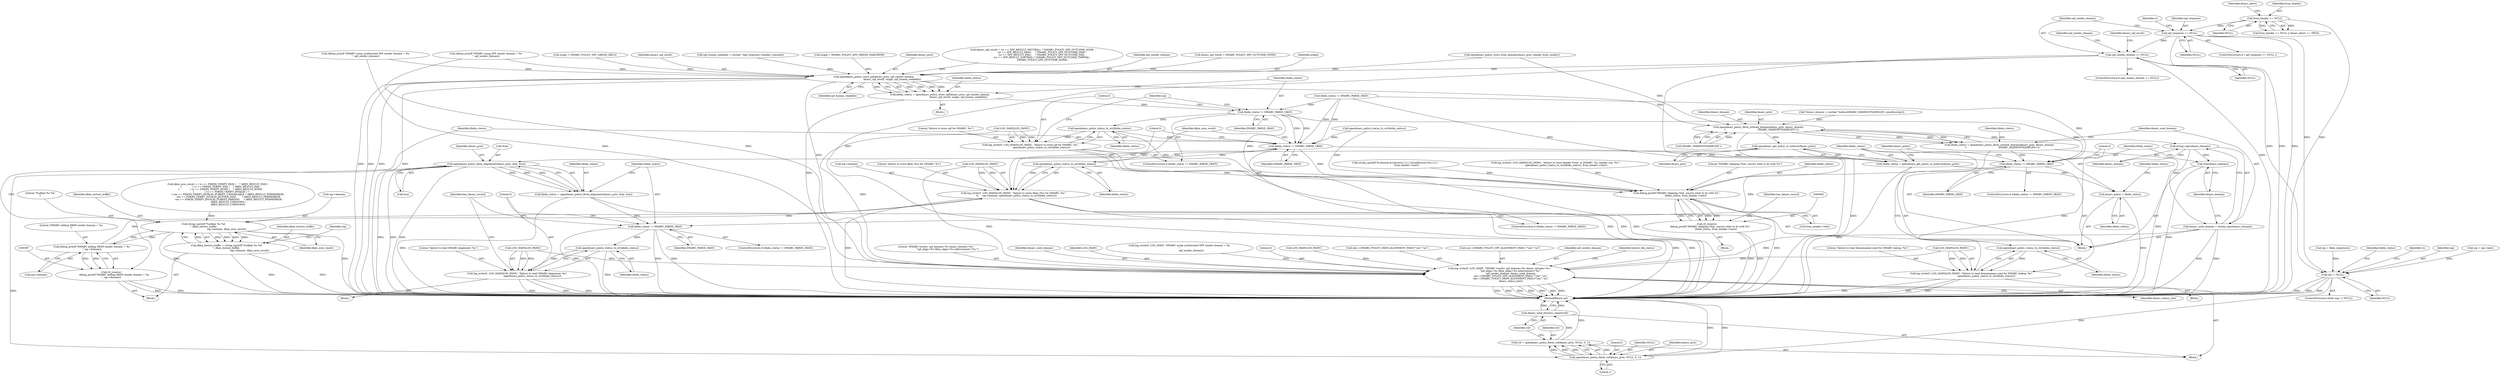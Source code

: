 digraph "0_exim_5b7a7c051c9ab9ee7c924a611f90ef2be03e0ad0@API" {
"1000207" [label="(Call,spf_sender_domain == NULL)"];
"1000202" [label="(Call,spf_response == NULL)"];
"1000150" [label="(Call,from_header == NULL)"];
"1000327" [label="(Call,opendmarc_policy_store_spf(dmarc_pctx, spf_sender_domain,\n                                                dmarc_spf_result, origin, spf_human_readable))"];
"1000325" [label="(Call,libdm_status = opendmarc_policy_store_spf(dmarc_pctx, spf_sender_domain,\n                                                dmarc_spf_result, origin, spf_human_readable))"];
"1000334" [label="(Call,libdm_status != DMARC_PARSE_OKAY)"];
"1000343" [label="(Call,opendmarc_policy_status_to_str(libdm_status))"];
"1000337" [label="(Call,log_write(0, LOG_MAIN|LOG_PANIC, \"failure to store spf for DMARC: %s\",\n                             opendmarc_policy_status_to_str(libdm_status)))"];
"1000394" [label="(Call,libdm_status != DMARC_PARSE_OKAY)"];
"1000406" [label="(Call,opendmarc_policy_status_to_str(libdm_status))"];
"1000397" [label="(Call,log_write(0, LOG_MAIN|LOG_PANIC, \"failure to store dkim (%s) for DMARC: %s\",\n        \t\t     sig->domain, opendmarc_policy_status_to_str(libdm_status)))"];
"1000448" [label="(Call,string_sprintf(\"%sdkim %s %d\n\", dkim_history_buffer,\n                                                             sig->domain, dkim_ares_result))"];
"1000388" [label="(Call,debug_printf(\"DMARC adding DKIM sender domain = %s\n\", sig->domain))"];
"1000386" [label="(Call,(D_receive)\n        debug_printf(\"DMARC adding DKIM sender domain = %s\n\", sig->domain))"];
"1000446" [label="(Call,dkim_history_buffer = string_sprintf(\"%sdkim %s %d\n\", dkim_history_buffer,\n                                                             sig->domain, dkim_ares_result))"];
"1000494" [label="(Call,debug_printf(\"DMARC skipping (%d), unsure what to do with %s\",\n                        libdm_status, from_header->text))"];
"1000492" [label="(Call,(D_receive)\n          debug_printf(\"DMARC skipping (%d), unsure what to do with %s\",\n                        libdm_status, from_header->text))"];
"1000528" [label="(Call,libdm_status != DMARC_PARSE_OKAY)"];
"1000538" [label="(Call,opendmarc_policy_status_to_str(libdm_status))"];
"1000532" [label="(Call,log_write(0, LOG_MAIN|LOG_PANIC, \"failure to read domainname used for DMARC lookup: %s\",\n                                       opendmarc_policy_status_to_str(libdm_status)))"];
"1000615" [label="(Call,libdm_status != DMARC_PARSE_OKAY)"];
"1000625" [label="(Call,opendmarc_policy_status_to_str(libdm_status))"];
"1000619" [label="(Call,log_write(0, LOG_MAIN|LOG_PANIC, \"failure to read DMARC alignment: %s\",\n                                       opendmarc_policy_status_to_str(libdm_status)))"];
"1000515" [label="(Call,opendmarc_policy_fetch_utilized_domain(dmarc_pctx, dmarc_domain,\n        \t                                          DMARC_MAXHOSTNAMELEN-1))"];
"1000513" [label="(Call,libdm_status = opendmarc_policy_fetch_utilized_domain(dmarc_pctx, dmarc_domain,\n        \t                                          DMARC_MAXHOSTNAMELEN-1))"];
"1000523" [label="(Call,string_copy(dmarc_domain))"];
"1000521" [label="(Call,dmarc_used_domain = string_copy(dmarc_domain))"];
"1000632" [label="(Call,log_write(0, LOG_MAIN, \"DMARC results: spf_domain=%s dmarc_domain=%s \"\n                             \"spf_align=%s dkim_align=%s enforcement='%s'\",\n                             spf_sender_domain, dmarc_used_domain,\n                             (sa==DMARC_POLICY_SPF_ALIGNMENT_PASS) ?\"yes\":\"no\",\n                             (da==DMARC_POLICY_DKIM_ALIGNMENT_PASS)?\"yes\":\"no\",\n                             dmarc_status_text))"];
"1000525" [label="(Call,free(dmarc_domain))"];
"1000542" [label="(Call,opendmarc_get_policy_to_enforce(dmarc_pctx))"];
"1000540" [label="(Call,libdm_status = opendmarc_get_policy_to_enforce(dmarc_pctx))"];
"1000544" [label="(Call,dmarc_policy = libdm_status)"];
"1000608" [label="(Call,opendmarc_policy_fetch_alignment(dmarc_pctx, &da, &sa))"];
"1000606" [label="(Call,libdm_status = opendmarc_policy_fetch_alignment(dmarc_pctx, &da, &sa))"];
"1000656" [label="(Call,opendmarc_policy_fetch_ruf(dmarc_pctx, NULL, 0, 1))"];
"1000654" [label="(Call,ruf = opendmarc_policy_fetch_ruf(dmarc_pctx, NULL, 0, 1))"];
"1000661" [label="(Call,dmarc_send_forensic_report(ruf))"];
"1000350" [label="(Call,sig != NULL)"];
"1000607" [label="(Identifier,libdm_status)"];
"1000325" [label="(Call,libdm_status = opendmarc_policy_store_spf(dmarc_pctx, spf_sender_domain,\n                                                dmarc_spf_result, origin, spf_human_readable))"];
"1000448" [label="(Call,string_sprintf(\"%sdkim %s %d\n\", dkim_history_buffer,\n                                                             sig->domain, dkim_ares_result))"];
"1000501" [label="(Identifier,has_dmarc_record)"];
"1000221" [label="(Call,debug_printf(\"DMARC using synthesized SPF sender domain = %s\n\", spf_sender_domain))"];
"1000179" [label="(Call,opendmarc_policy_store_from_domain(dmarc_pctx, header_from_sender))"];
"1000494" [label="(Call,debug_printf(\"DMARC skipping (%d), unsure what to do with %s\",\n                        libdm_status, from_header->text))"];
"1000193" [label="(Call,opendmarc_policy_status_to_str(libdm_status))"];
"1000620" [label="(Literal,0)"];
"1000537" [label="(Literal,\"failure to read domainname used for DMARC lookup: %s\")"];
"1000659" [label="(Literal,0)"];
"1000230" [label="(Call,origin = DMARC_POLICY_SPF_ORIGIN_HELO)"];
"1000632" [label="(Call,log_write(0, LOG_MAIN, \"DMARC results: spf_domain=%s dmarc_domain=%s \"\n                             \"spf_align=%s dkim_align=%s enforcement='%s'\",\n                             spf_sender_domain, dmarc_used_domain,\n                             (sa==DMARC_POLICY_SPF_ALIGNMENT_PASS) ?\"yes\":\"no\",\n                             (da==DMARC_POLICY_DKIM_ALIGNMENT_PASS)?\"yes\":\"no\",\n                             dmarc_status_text))"];
"1000626" [label="(Identifier,libdm_status)"];
"1000345" [label="(Call,sig = dkim_signatures)"];
"1000635" [label="(Literal,\"DMARC results: spf_domain=%s dmarc_domain=%s \"\n                             \"spf_align=%s dkim_align=%s enforcement='%s'\")"];
"1000209" [label="(Identifier,NULL)"];
"1000662" [label="(Identifier,ruf)"];
"1000339" [label="(Call,LOG_MAIN|LOG_PANIC)"];
"1000541" [label="(Identifier,libdm_status)"];
"1000525" [label="(Call,free(dmarc_domain))"];
"1000343" [label="(Call,opendmarc_policy_status_to_str(libdm_status))"];
"1000534" [label="(Call,LOG_MAIN|LOG_PANIC)"];
"1000208" [label="(Identifier,spf_sender_domain)"];
"1000462" [label="(Block,)"];
"1000150" [label="(Call,from_header == NULL)"];
"1000389" [label="(Literal,\"DMARC adding DKIM sender domain = %s\n\")"];
"1000656" [label="(Call,opendmarc_policy_fetch_ruf(dmarc_pctx, NULL, 0, 1))"];
"1000532" [label="(Call,log_write(0, LOG_MAIN|LOG_PANIC, \"failure to read domainname used for DMARC lookup: %s\",\n                                       opendmarc_policy_status_to_str(libdm_status)))"];
"1000402" [label="(Literal,\"failure to store dkim (%s) for DMARC: %s\")"];
"1000492" [label="(Call,(D_receive)\n          debug_printf(\"DMARC skipping (%d), unsure what to do with %s\",\n                        libdm_status, from_header->text))"];
"1000625" [label="(Call,opendmarc_policy_status_to_str(libdm_status))"];
"1000456" [label="(Identifier,sig)"];
"1000619" [label="(Call,log_write(0, LOG_MAIN|LOG_PANIC, \"failure to read DMARC alignment: %s\",\n                                       opendmarc_policy_status_to_str(libdm_status)))"];
"1000614" [label="(ControlStructure,if (libdm_status != DMARC_PARSE_OKAY))"];
"1000660" [label="(Literal,1)"];
"1000495" [label="(Literal,\"DMARC skipping (%d), unsure what to do with %s\")"];
"1000527" [label="(ControlStructure,if (libdm_status != DMARC_PARSE_OKAY))"];
"1000454" [label="(Identifier,dkim_ares_result)"];
"1000394" [label="(Call,libdm_status != DMARC_PARSE_OKAY)"];
"1000388" [label="(Call,debug_printf(\"DMARC adding DKIM sender domain = %s\n\", sig->domain))"];
"1000637" [label="(Identifier,dmarc_used_domain)"];
"1000542" [label="(Call,opendmarc_get_policy_to_enforce(dmarc_pctx))"];
"1000496" [label="(Identifier,libdm_status)"];
"1000517" [label="(Identifier,dmarc_domain)"];
"1000390" [label="(Call,sig->domain)"];
"1000661" [label="(Call,dmarc_send_forensic_report(ruf))"];
"1000531" [label="(Block,)"];
"1000515" [label="(Call,opendmarc_policy_fetch_utilized_domain(dmarc_pctx, dmarc_domain,\n        \t                                          DMARC_MAXHOSTNAMELEN-1))"];
"1000617" [label="(Identifier,DMARC_PARSE_OKAY)"];
"1000461" [label="(Identifier,libdm_status)"];
"1000523" [label="(Call,string_copy(dmarc_domain))"];
"1000338" [label="(Literal,0)"];
"1000346" [label="(Identifier,sig)"];
"1000618" [label="(Block,)"];
"1000396" [label="(Identifier,DMARC_PARSE_OKAY)"];
"1000204" [label="(Identifier,NULL)"];
"1000449" [label="(Literal,\"%sdkim %s %d\n\")"];
"1000212" [label="(Identifier,spf_sender_domain)"];
"1000225" [label="(Identifier,dmarc_spf_result)"];
"1000655" [label="(Identifier,ruf)"];
"1000164" [label="(Call,string_sprintf(\"${domain:${extract{1}{:}{${addresses:%s}}}}\",\n                             from_header->text))"];
"1000403" [label="(Call,sig->domain)"];
"1000616" [label="(Identifier,libdm_status)"];
"1000654" [label="(Call,ruf = opendmarc_policy_fetch_ruf(dmarc_pctx, NULL, 0, 1))"];
"1000544" [label="(Call,dmarc_policy = libdm_status)"];
"1000237" [label="(Identifier,sr)"];
"1000539" [label="(Identifier,libdm_status)"];
"1000359" [label="(Identifier,vs)"];
"1000203" [label="(Identifier,spf_response)"];
"1000334" [label="(Call,libdm_status != DMARC_PARSE_OKAY)"];
"1000624" [label="(Literal,\"failure to read DMARC alignment: %s\")"];
"1000608" [label="(Call,opendmarc_policy_fetch_alignment(dmarc_pctx, &da, &sa))"];
"1000514" [label="(Identifier,libdm_status)"];
"1000202" [label="(Call,spf_response == NULL)"];
"1000349" [label="(ControlStructure,while (sig != NULL))"];
"1000351" [label="(Identifier,sig)"];
"1000149" [label="(Call,from_header == NULL || dmarc_abort == TRUE)"];
"1000330" [label="(Identifier,dmarc_spf_result)"];
"1000450" [label="(Identifier,dkim_history_buffer)"];
"1000154" [label="(Identifier,dmarc_abort)"];
"1000658" [label="(Identifier,NULL)"];
"1000344" [label="(Identifier,libdm_status)"];
"1000629" [label="(Identifier,has_dmarc_record)"];
"1000610" [label="(Call,&da)"];
"1000201" [label="(ControlStructure,if ( spf_response == NULL ))"];
"1000521" [label="(Call,dmarc_used_domain = string_copy(dmarc_domain))"];
"1000634" [label="(Identifier,LOG_MAIN)"];
"1000530" [label="(Identifier,DMARC_PARSE_OKAY)"];
"1000609" [label="(Identifier,dmarc_pctx)"];
"1000151" [label="(Identifier,from_header)"];
"1000214" [label="(Call,log_write(0, LOG_MAIN, \"DMARC using synthesized SPF sender domain = %s\n\",\n                               spf_sender_domain))"];
"1000633" [label="(Literal,0)"];
"1000663" [label="(MethodReturn,int)"];
"1000408" [label="(Call,dkim_ares_result = ( vs == PDKIM_VERIFY_PASS )    ? ARES_RESULT_PASS :\n        \t              ( vs == PDKIM_VERIFY_FAIL )    ? ARES_RESULT_FAIL :\n        \t              ( vs == PDKIM_VERIFY_NONE )    ? ARES_RESULT_NONE :\n        \t              ( vs == PDKIM_VERIFY_INVALID ) ?\n                           ( ves == PDKIM_VERIFY_INVALID_PUBKEY_UNAVAILABLE ? ARES_RESULT_PERMERROR :\n                             ves == PDKIM_VERIFY_INVALID_BUFFER_SIZE        ? ARES_RESULT_PERMERROR :\n                             ves == PDKIM_VERIFY_INVALID_PUBKEY_PARSING     ? ARES_RESULT_PERMERROR :\n                             ARES_RESULT_UNKNOWN ) :\n                          ARES_RESULT_UNKNOWN)"];
"1000332" [label="(Identifier,spf_human_readable)"];
"1000657" [label="(Identifier,dmarc_pctx)"];
"1000526" [label="(Identifier,dmarc_domain)"];
"1000650" [label="(Identifier,dmarc_status_text)"];
"1000314" [label="(Call,debug_printf(\"DMARC using SPF sender domain = %s\n\", spf_sender_domain))"];
"1000326" [label="(Identifier,libdm_status)"];
"1000120" [label="(Block,)"];
"1000524" [label="(Identifier,dmarc_domain)"];
"1000538" [label="(Call,opendmarc_policy_status_to_str(libdm_status))"];
"1000189" [label="(Call,LOG_MAIN|LOG_PANIC)"];
"1000305" [label="(Call,spf_human_readable = (uschar *)spf_response->header_comment)"];
"1000528" [label="(Call,libdm_status != DMARC_PARSE_OKAY)"];
"1000497" [label="(Call,from_header->text)"];
"1000152" [label="(Identifier,NULL)"];
"1000327" [label="(Call,opendmarc_policy_store_spf(dmarc_pctx, spf_sender_domain,\n                                                dmarc_spf_result, origin, spf_human_readable))"];
"1000302" [label="(Call,origin = DMARC_POLICY_SPF_ORIGIN_MAILFROM)"];
"1000615" [label="(Call,libdm_status != DMARC_PARSE_OKAY)"];
"1000606" [label="(Call,libdm_status = opendmarc_policy_fetch_alignment(dmarc_pctx, &da, &sa))"];
"1000621" [label="(Call,LOG_MAIN|LOG_PANIC)"];
"1000336" [label="(Identifier,DMARC_PARSE_OKAY)"];
"1000328" [label="(Identifier,dmarc_pctx)"];
"1000342" [label="(Literal,\"failure to store spf for DMARC: %s\")"];
"1000644" [label="(Call,(da==DMARC_POLICY_DKIM_ALIGNMENT_PASS)?\"yes\":\"no\")"];
"1000337" [label="(Call,log_write(0, LOG_MAIN|LOG_PANIC, \"failure to store spf for DMARC: %s\",\n                             opendmarc_policy_status_to_str(libdm_status)))"];
"1000353" [label="(Block,)"];
"1000516" [label="(Identifier,dmarc_pctx)"];
"1000398" [label="(Literal,0)"];
"1000183" [label="(Call,libdm_status != DMARC_PARSE_OKAY)"];
"1000397" [label="(Call,log_write(0, LOG_MAIN|LOG_PANIC, \"failure to store dkim (%s) for DMARC: %s\",\n        \t\t     sig->domain, opendmarc_policy_status_to_str(libdm_status)))"];
"1000451" [label="(Call,sig->domain)"];
"1000386" [label="(Call,(D_receive)\n        debug_printf(\"DMARC adding DKIM sender domain = %s\n\", sig->domain))"];
"1000612" [label="(Call,&sa)"];
"1000352" [label="(Identifier,NULL)"];
"1000447" [label="(Identifier,dkim_history_buffer)"];
"1000631" [label="(Block,)"];
"1000350" [label="(Call,sig != NULL)"];
"1000406" [label="(Call,opendmarc_policy_status_to_str(libdm_status))"];
"1000638" [label="(Call,(sa==DMARC_POLICY_SPF_ALIGNMENT_PASS) ?\"yes\":\"no\")"];
"1000206" [label="(ControlStructure,if (spf_sender_domain == NULL))"];
"1000241" [label="(Call,dmarc_spf_result = (sr == SPF_RESULT_NEUTRAL)  ? DMARC_POLICY_SPF_OUTCOME_NONE :\n                         (sr == SPF_RESULT_PASS)     ? DMARC_POLICY_SPF_OUTCOME_PASS :\n                         (sr == SPF_RESULT_FAIL)     ? DMARC_POLICY_SPF_OUTCOME_FAIL :\n                         (sr == SPF_RESULT_SOFTFAIL) ? DMARC_POLICY_SPF_OUTCOME_TMPFAIL :\n                         DMARC_POLICY_SPF_OUTCOME_NONE)"];
"1000540" [label="(Call,libdm_status = opendmarc_get_policy_to_enforce(dmarc_pctx))"];
"1000543" [label="(Identifier,dmarc_pctx)"];
"1000518" [label="(Call,DMARC_MAXHOSTNAMELEN-1)"];
"1000333" [label="(ControlStructure,if (libdm_status != DMARC_PARSE_OKAY))"];
"1000329" [label="(Identifier,spf_sender_domain)"];
"1000455" [label="(Call,sig = sig->next)"];
"1000224" [label="(Call,dmarc_spf_result = DMARC_POLICY_SPF_OUTCOME_NONE)"];
"1000548" [label="(Identifier,libdm_status)"];
"1000393" [label="(ControlStructure,if (libdm_status != DMARC_PARSE_OKAY))"];
"1000545" [label="(Identifier,dmarc_policy)"];
"1000636" [label="(Identifier,spf_sender_domain)"];
"1000513" [label="(Call,libdm_status = opendmarc_policy_fetch_utilized_domain(dmarc_pctx, dmarc_domain,\n        \t                                          DMARC_MAXHOSTNAMELEN-1))"];
"1000522" [label="(Identifier,dmarc_used_domain)"];
"1000446" [label="(Call,dkim_history_buffer = string_sprintf(\"%sdkim %s %d\n\", dkim_history_buffer,\n                                                             sig->domain, dkim_ares_result))"];
"1000399" [label="(Call,LOG_MAIN|LOG_PANIC)"];
"1000409" [label="(Identifier,dkim_ares_result)"];
"1000187" [label="(Call,log_write(0, LOG_MAIN|LOG_PANIC, \"failure to store header From: in DMARC: %s, header was '%s'\",\n                           opendmarc_policy_status_to_str(libdm_status), from_header->text))"];
"1000533" [label="(Literal,0)"];
"1000652" [label="(Identifier,history_file_status)"];
"1000505" [label="(Call,*dmarc_domain = (uschar *)calloc(DMARC_MAXHOSTNAMELEN, sizeof(uschar)))"];
"1000207" [label="(Call,spf_sender_domain == NULL)"];
"1000546" [label="(Identifier,libdm_status)"];
"1000331" [label="(Identifier,origin)"];
"1000395" [label="(Identifier,libdm_status)"];
"1000407" [label="(Identifier,libdm_status)"];
"1000529" [label="(Identifier,libdm_status)"];
"1000324" [label="(Block,)"];
"1000335" [label="(Identifier,libdm_status)"];
"1000207" -> "1000206"  [label="AST: "];
"1000207" -> "1000209"  [label="CFG: "];
"1000208" -> "1000207"  [label="AST: "];
"1000209" -> "1000207"  [label="AST: "];
"1000212" -> "1000207"  [label="CFG: "];
"1000225" -> "1000207"  [label="CFG: "];
"1000207" -> "1000663"  [label="DDG: "];
"1000207" -> "1000663"  [label="DDG: "];
"1000202" -> "1000207"  [label="DDG: "];
"1000207" -> "1000327"  [label="DDG: "];
"1000207" -> "1000350"  [label="DDG: "];
"1000207" -> "1000632"  [label="DDG: "];
"1000202" -> "1000201"  [label="AST: "];
"1000202" -> "1000204"  [label="CFG: "];
"1000203" -> "1000202"  [label="AST: "];
"1000204" -> "1000202"  [label="AST: "];
"1000208" -> "1000202"  [label="CFG: "];
"1000237" -> "1000202"  [label="CFG: "];
"1000202" -> "1000663"  [label="DDG: "];
"1000202" -> "1000663"  [label="DDG: "];
"1000150" -> "1000202"  [label="DDG: "];
"1000202" -> "1000350"  [label="DDG: "];
"1000150" -> "1000149"  [label="AST: "];
"1000150" -> "1000152"  [label="CFG: "];
"1000151" -> "1000150"  [label="AST: "];
"1000152" -> "1000150"  [label="AST: "];
"1000154" -> "1000150"  [label="CFG: "];
"1000149" -> "1000150"  [label="CFG: "];
"1000150" -> "1000663"  [label="DDG: "];
"1000150" -> "1000149"  [label="DDG: "];
"1000150" -> "1000149"  [label="DDG: "];
"1000327" -> "1000325"  [label="AST: "];
"1000327" -> "1000332"  [label="CFG: "];
"1000328" -> "1000327"  [label="AST: "];
"1000329" -> "1000327"  [label="AST: "];
"1000330" -> "1000327"  [label="AST: "];
"1000331" -> "1000327"  [label="AST: "];
"1000332" -> "1000327"  [label="AST: "];
"1000325" -> "1000327"  [label="CFG: "];
"1000327" -> "1000663"  [label="DDG: "];
"1000327" -> "1000663"  [label="DDG: "];
"1000327" -> "1000663"  [label="DDG: "];
"1000327" -> "1000663"  [label="DDG: "];
"1000327" -> "1000325"  [label="DDG: "];
"1000327" -> "1000325"  [label="DDG: "];
"1000327" -> "1000325"  [label="DDG: "];
"1000327" -> "1000325"  [label="DDG: "];
"1000327" -> "1000325"  [label="DDG: "];
"1000179" -> "1000327"  [label="DDG: "];
"1000221" -> "1000327"  [label="DDG: "];
"1000314" -> "1000327"  [label="DDG: "];
"1000224" -> "1000327"  [label="DDG: "];
"1000241" -> "1000327"  [label="DDG: "];
"1000302" -> "1000327"  [label="DDG: "];
"1000230" -> "1000327"  [label="DDG: "];
"1000305" -> "1000327"  [label="DDG: "];
"1000327" -> "1000515"  [label="DDG: "];
"1000327" -> "1000632"  [label="DDG: "];
"1000325" -> "1000324"  [label="AST: "];
"1000326" -> "1000325"  [label="AST: "];
"1000335" -> "1000325"  [label="CFG: "];
"1000325" -> "1000663"  [label="DDG: "];
"1000325" -> "1000334"  [label="DDG: "];
"1000334" -> "1000333"  [label="AST: "];
"1000334" -> "1000336"  [label="CFG: "];
"1000335" -> "1000334"  [label="AST: "];
"1000336" -> "1000334"  [label="AST: "];
"1000338" -> "1000334"  [label="CFG: "];
"1000346" -> "1000334"  [label="CFG: "];
"1000183" -> "1000334"  [label="DDG: "];
"1000334" -> "1000343"  [label="DDG: "];
"1000334" -> "1000394"  [label="DDG: "];
"1000334" -> "1000394"  [label="DDG: "];
"1000334" -> "1000494"  [label="DDG: "];
"1000334" -> "1000528"  [label="DDG: "];
"1000343" -> "1000337"  [label="AST: "];
"1000343" -> "1000344"  [label="CFG: "];
"1000344" -> "1000343"  [label="AST: "];
"1000337" -> "1000343"  [label="CFG: "];
"1000343" -> "1000337"  [label="DDG: "];
"1000343" -> "1000394"  [label="DDG: "];
"1000343" -> "1000494"  [label="DDG: "];
"1000337" -> "1000333"  [label="AST: "];
"1000338" -> "1000337"  [label="AST: "];
"1000339" -> "1000337"  [label="AST: "];
"1000342" -> "1000337"  [label="AST: "];
"1000346" -> "1000337"  [label="CFG: "];
"1000337" -> "1000663"  [label="DDG: "];
"1000337" -> "1000663"  [label="DDG: "];
"1000337" -> "1000663"  [label="DDG: "];
"1000339" -> "1000337"  [label="DDG: "];
"1000339" -> "1000337"  [label="DDG: "];
"1000394" -> "1000393"  [label="AST: "];
"1000394" -> "1000396"  [label="CFG: "];
"1000395" -> "1000394"  [label="AST: "];
"1000396" -> "1000394"  [label="AST: "];
"1000398" -> "1000394"  [label="CFG: "];
"1000409" -> "1000394"  [label="CFG: "];
"1000406" -> "1000394"  [label="DDG: "];
"1000183" -> "1000394"  [label="DDG: "];
"1000183" -> "1000394"  [label="DDG: "];
"1000193" -> "1000394"  [label="DDG: "];
"1000394" -> "1000406"  [label="DDG: "];
"1000394" -> "1000494"  [label="DDG: "];
"1000394" -> "1000528"  [label="DDG: "];
"1000406" -> "1000397"  [label="AST: "];
"1000406" -> "1000407"  [label="CFG: "];
"1000407" -> "1000406"  [label="AST: "];
"1000397" -> "1000406"  [label="CFG: "];
"1000406" -> "1000397"  [label="DDG: "];
"1000406" -> "1000494"  [label="DDG: "];
"1000397" -> "1000393"  [label="AST: "];
"1000398" -> "1000397"  [label="AST: "];
"1000399" -> "1000397"  [label="AST: "];
"1000402" -> "1000397"  [label="AST: "];
"1000403" -> "1000397"  [label="AST: "];
"1000409" -> "1000397"  [label="CFG: "];
"1000397" -> "1000663"  [label="DDG: "];
"1000397" -> "1000663"  [label="DDG: "];
"1000397" -> "1000663"  [label="DDG: "];
"1000399" -> "1000397"  [label="DDG: "];
"1000399" -> "1000397"  [label="DDG: "];
"1000388" -> "1000397"  [label="DDG: "];
"1000397" -> "1000448"  [label="DDG: "];
"1000448" -> "1000446"  [label="AST: "];
"1000448" -> "1000454"  [label="CFG: "];
"1000449" -> "1000448"  [label="AST: "];
"1000450" -> "1000448"  [label="AST: "];
"1000451" -> "1000448"  [label="AST: "];
"1000454" -> "1000448"  [label="AST: "];
"1000446" -> "1000448"  [label="CFG: "];
"1000448" -> "1000663"  [label="DDG: "];
"1000448" -> "1000663"  [label="DDG: "];
"1000448" -> "1000388"  [label="DDG: "];
"1000448" -> "1000446"  [label="DDG: "];
"1000448" -> "1000446"  [label="DDG: "];
"1000448" -> "1000446"  [label="DDG: "];
"1000448" -> "1000446"  [label="DDG: "];
"1000446" -> "1000448"  [label="DDG: "];
"1000388" -> "1000448"  [label="DDG: "];
"1000408" -> "1000448"  [label="DDG: "];
"1000388" -> "1000386"  [label="AST: "];
"1000388" -> "1000390"  [label="CFG: "];
"1000389" -> "1000388"  [label="AST: "];
"1000390" -> "1000388"  [label="AST: "];
"1000386" -> "1000388"  [label="CFG: "];
"1000388" -> "1000386"  [label="DDG: "];
"1000388" -> "1000386"  [label="DDG: "];
"1000386" -> "1000353"  [label="AST: "];
"1000387" -> "1000386"  [label="AST: "];
"1000395" -> "1000386"  [label="CFG: "];
"1000386" -> "1000663"  [label="DDG: "];
"1000386" -> "1000663"  [label="DDG: "];
"1000446" -> "1000353"  [label="AST: "];
"1000447" -> "1000446"  [label="AST: "];
"1000456" -> "1000446"  [label="CFG: "];
"1000446" -> "1000663"  [label="DDG: "];
"1000446" -> "1000663"  [label="DDG: "];
"1000494" -> "1000492"  [label="AST: "];
"1000494" -> "1000497"  [label="CFG: "];
"1000495" -> "1000494"  [label="AST: "];
"1000496" -> "1000494"  [label="AST: "];
"1000497" -> "1000494"  [label="AST: "];
"1000492" -> "1000494"  [label="CFG: "];
"1000494" -> "1000663"  [label="DDG: "];
"1000494" -> "1000492"  [label="DDG: "];
"1000494" -> "1000492"  [label="DDG: "];
"1000494" -> "1000492"  [label="DDG: "];
"1000183" -> "1000494"  [label="DDG: "];
"1000193" -> "1000494"  [label="DDG: "];
"1000164" -> "1000494"  [label="DDG: "];
"1000187" -> "1000494"  [label="DDG: "];
"1000492" -> "1000462"  [label="AST: "];
"1000493" -> "1000492"  [label="AST: "];
"1000501" -> "1000492"  [label="CFG: "];
"1000492" -> "1000663"  [label="DDG: "];
"1000492" -> "1000663"  [label="DDG: "];
"1000528" -> "1000527"  [label="AST: "];
"1000528" -> "1000530"  [label="CFG: "];
"1000529" -> "1000528"  [label="AST: "];
"1000530" -> "1000528"  [label="AST: "];
"1000533" -> "1000528"  [label="CFG: "];
"1000541" -> "1000528"  [label="CFG: "];
"1000513" -> "1000528"  [label="DDG: "];
"1000183" -> "1000528"  [label="DDG: "];
"1000528" -> "1000538"  [label="DDG: "];
"1000528" -> "1000615"  [label="DDG: "];
"1000538" -> "1000532"  [label="AST: "];
"1000538" -> "1000539"  [label="CFG: "];
"1000539" -> "1000538"  [label="AST: "];
"1000532" -> "1000538"  [label="CFG: "];
"1000538" -> "1000532"  [label="DDG: "];
"1000532" -> "1000531"  [label="AST: "];
"1000533" -> "1000532"  [label="AST: "];
"1000534" -> "1000532"  [label="AST: "];
"1000537" -> "1000532"  [label="AST: "];
"1000541" -> "1000532"  [label="CFG: "];
"1000532" -> "1000663"  [label="DDG: "];
"1000532" -> "1000663"  [label="DDG: "];
"1000532" -> "1000663"  [label="DDG: "];
"1000534" -> "1000532"  [label="DDG: "];
"1000534" -> "1000532"  [label="DDG: "];
"1000615" -> "1000614"  [label="AST: "];
"1000615" -> "1000617"  [label="CFG: "];
"1000616" -> "1000615"  [label="AST: "];
"1000617" -> "1000615"  [label="AST: "];
"1000620" -> "1000615"  [label="CFG: "];
"1000629" -> "1000615"  [label="CFG: "];
"1000615" -> "1000663"  [label="DDG: "];
"1000615" -> "1000663"  [label="DDG: "];
"1000615" -> "1000663"  [label="DDG: "];
"1000606" -> "1000615"  [label="DDG: "];
"1000615" -> "1000625"  [label="DDG: "];
"1000625" -> "1000619"  [label="AST: "];
"1000625" -> "1000626"  [label="CFG: "];
"1000626" -> "1000625"  [label="AST: "];
"1000619" -> "1000625"  [label="CFG: "];
"1000625" -> "1000663"  [label="DDG: "];
"1000625" -> "1000619"  [label="DDG: "];
"1000619" -> "1000618"  [label="AST: "];
"1000620" -> "1000619"  [label="AST: "];
"1000621" -> "1000619"  [label="AST: "];
"1000624" -> "1000619"  [label="AST: "];
"1000629" -> "1000619"  [label="CFG: "];
"1000619" -> "1000663"  [label="DDG: "];
"1000619" -> "1000663"  [label="DDG: "];
"1000619" -> "1000663"  [label="DDG: "];
"1000621" -> "1000619"  [label="DDG: "];
"1000621" -> "1000619"  [label="DDG: "];
"1000515" -> "1000513"  [label="AST: "];
"1000515" -> "1000518"  [label="CFG: "];
"1000516" -> "1000515"  [label="AST: "];
"1000517" -> "1000515"  [label="AST: "];
"1000518" -> "1000515"  [label="AST: "];
"1000513" -> "1000515"  [label="CFG: "];
"1000515" -> "1000663"  [label="DDG: "];
"1000515" -> "1000513"  [label="DDG: "];
"1000515" -> "1000513"  [label="DDG: "];
"1000515" -> "1000513"  [label="DDG: "];
"1000179" -> "1000515"  [label="DDG: "];
"1000505" -> "1000515"  [label="DDG: "];
"1000518" -> "1000515"  [label="DDG: "];
"1000518" -> "1000515"  [label="DDG: "];
"1000515" -> "1000523"  [label="DDG: "];
"1000515" -> "1000542"  [label="DDG: "];
"1000513" -> "1000120"  [label="AST: "];
"1000514" -> "1000513"  [label="AST: "];
"1000522" -> "1000513"  [label="CFG: "];
"1000513" -> "1000663"  [label="DDG: "];
"1000523" -> "1000521"  [label="AST: "];
"1000523" -> "1000524"  [label="CFG: "];
"1000524" -> "1000523"  [label="AST: "];
"1000521" -> "1000523"  [label="CFG: "];
"1000523" -> "1000521"  [label="DDG: "];
"1000523" -> "1000525"  [label="DDG: "];
"1000521" -> "1000120"  [label="AST: "];
"1000522" -> "1000521"  [label="AST: "];
"1000526" -> "1000521"  [label="CFG: "];
"1000521" -> "1000663"  [label="DDG: "];
"1000521" -> "1000663"  [label="DDG: "];
"1000521" -> "1000632"  [label="DDG: "];
"1000632" -> "1000631"  [label="AST: "];
"1000632" -> "1000650"  [label="CFG: "];
"1000633" -> "1000632"  [label="AST: "];
"1000634" -> "1000632"  [label="AST: "];
"1000635" -> "1000632"  [label="AST: "];
"1000636" -> "1000632"  [label="AST: "];
"1000637" -> "1000632"  [label="AST: "];
"1000638" -> "1000632"  [label="AST: "];
"1000644" -> "1000632"  [label="AST: "];
"1000650" -> "1000632"  [label="AST: "];
"1000652" -> "1000632"  [label="CFG: "];
"1000632" -> "1000663"  [label="DDG: "];
"1000632" -> "1000663"  [label="DDG: "];
"1000632" -> "1000663"  [label="DDG: "];
"1000632" -> "1000663"  [label="DDG: "];
"1000632" -> "1000663"  [label="DDG: "];
"1000632" -> "1000663"  [label="DDG: "];
"1000632" -> "1000663"  [label="DDG: "];
"1000621" -> "1000632"  [label="DDG: "];
"1000189" -> "1000632"  [label="DDG: "];
"1000214" -> "1000632"  [label="DDG: "];
"1000399" -> "1000632"  [label="DDG: "];
"1000339" -> "1000632"  [label="DDG: "];
"1000534" -> "1000632"  [label="DDG: "];
"1000221" -> "1000632"  [label="DDG: "];
"1000314" -> "1000632"  [label="DDG: "];
"1000525" -> "1000120"  [label="AST: "];
"1000525" -> "1000526"  [label="CFG: "];
"1000526" -> "1000525"  [label="AST: "];
"1000529" -> "1000525"  [label="CFG: "];
"1000525" -> "1000663"  [label="DDG: "];
"1000542" -> "1000540"  [label="AST: "];
"1000542" -> "1000543"  [label="CFG: "];
"1000543" -> "1000542"  [label="AST: "];
"1000540" -> "1000542"  [label="CFG: "];
"1000542" -> "1000540"  [label="DDG: "];
"1000542" -> "1000608"  [label="DDG: "];
"1000540" -> "1000120"  [label="AST: "];
"1000541" -> "1000540"  [label="AST: "];
"1000545" -> "1000540"  [label="CFG: "];
"1000540" -> "1000663"  [label="DDG: "];
"1000540" -> "1000544"  [label="DDG: "];
"1000544" -> "1000120"  [label="AST: "];
"1000544" -> "1000546"  [label="CFG: "];
"1000545" -> "1000544"  [label="AST: "];
"1000546" -> "1000544"  [label="AST: "];
"1000548" -> "1000544"  [label="CFG: "];
"1000544" -> "1000663"  [label="DDG: "];
"1000608" -> "1000606"  [label="AST: "];
"1000608" -> "1000612"  [label="CFG: "];
"1000609" -> "1000608"  [label="AST: "];
"1000610" -> "1000608"  [label="AST: "];
"1000612" -> "1000608"  [label="AST: "];
"1000606" -> "1000608"  [label="CFG: "];
"1000608" -> "1000663"  [label="DDG: "];
"1000608" -> "1000663"  [label="DDG: "];
"1000608" -> "1000663"  [label="DDG: "];
"1000608" -> "1000606"  [label="DDG: "];
"1000608" -> "1000606"  [label="DDG: "];
"1000608" -> "1000606"  [label="DDG: "];
"1000608" -> "1000656"  [label="DDG: "];
"1000606" -> "1000120"  [label="AST: "];
"1000607" -> "1000606"  [label="AST: "];
"1000616" -> "1000606"  [label="CFG: "];
"1000606" -> "1000663"  [label="DDG: "];
"1000656" -> "1000654"  [label="AST: "];
"1000656" -> "1000660"  [label="CFG: "];
"1000657" -> "1000656"  [label="AST: "];
"1000658" -> "1000656"  [label="AST: "];
"1000659" -> "1000656"  [label="AST: "];
"1000660" -> "1000656"  [label="AST: "];
"1000654" -> "1000656"  [label="CFG: "];
"1000656" -> "1000663"  [label="DDG: "];
"1000656" -> "1000663"  [label="DDG: "];
"1000656" -> "1000654"  [label="DDG: "];
"1000656" -> "1000654"  [label="DDG: "];
"1000656" -> "1000654"  [label="DDG: "];
"1000656" -> "1000654"  [label="DDG: "];
"1000350" -> "1000656"  [label="DDG: "];
"1000654" -> "1000631"  [label="AST: "];
"1000655" -> "1000654"  [label="AST: "];
"1000662" -> "1000654"  [label="CFG: "];
"1000654" -> "1000663"  [label="DDG: "];
"1000654" -> "1000661"  [label="DDG: "];
"1000661" -> "1000631"  [label="AST: "];
"1000661" -> "1000662"  [label="CFG: "];
"1000662" -> "1000661"  [label="AST: "];
"1000663" -> "1000661"  [label="CFG: "];
"1000661" -> "1000663"  [label="DDG: "];
"1000661" -> "1000663"  [label="DDG: "];
"1000350" -> "1000349"  [label="AST: "];
"1000350" -> "1000352"  [label="CFG: "];
"1000351" -> "1000350"  [label="AST: "];
"1000352" -> "1000350"  [label="AST: "];
"1000359" -> "1000350"  [label="CFG: "];
"1000461" -> "1000350"  [label="CFG: "];
"1000350" -> "1000663"  [label="DDG: "];
"1000350" -> "1000663"  [label="DDG: "];
"1000350" -> "1000663"  [label="DDG: "];
"1000345" -> "1000350"  [label="DDG: "];
"1000455" -> "1000350"  [label="DDG: "];
}
